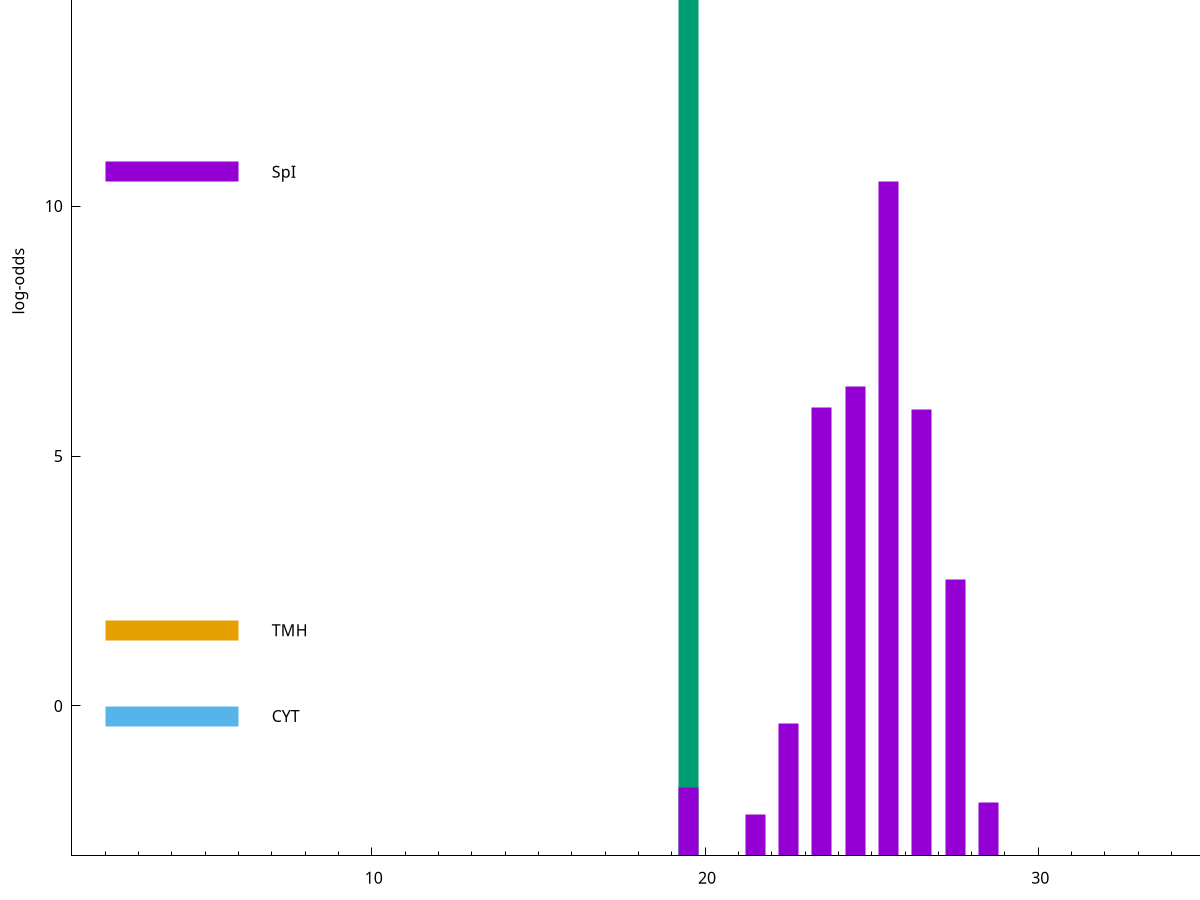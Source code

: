 set title "LipoP predictions for SRR3987126.gff"
set size 2., 1.4
set xrange [1:70] 
set mxtics 10
set yrange [-3:20]
set y2range [0:23]
set ylabel "log-odds"
set term postscript eps color solid "Helvetica" 30
set output "SRR3987126.gff9.eps"
set arrow from 2,14.9397 to 6,14.9397 nohead lt 2 lw 20
set label "SpII" at 7,14.9397
set arrow from 2,10.6861 to 6,10.6861 nohead lt 1 lw 20
set label "SpI" at 7,10.6861
set arrow from 2,1.51311 to 6,1.51311 nohead lt 4 lw 20
set label "TMH" at 7,1.51311
set arrow from 2,-0.200913 to 6,-0.200913 nohead lt 3 lw 20
set label "CYT" at 7,-0.200913
set arrow from 2,14.9397 to 6,14.9397 nohead lt 2 lw 20
set label "SpII" at 7,14.9397
# NOTE: The scores below are the log-odds scores with the threshold
# NOTE: subtracted (a hack to make gnuplot make the histogram all
# NOTE: look nice).
plot "-" axes x1y2 title "" with impulses lt 2 lw 20, "-" axes x1y2 title "" with impulses lt 1 lw 20
19.500000 17.939700
e
25.500000 13.483700
24.500000 9.389170
23.500000 8.975310
26.500000 8.938390
27.500000 5.539190
22.500000 2.640814
19.500000 1.369690
28.500000 1.062390
21.500000 0.833610
e
exit
